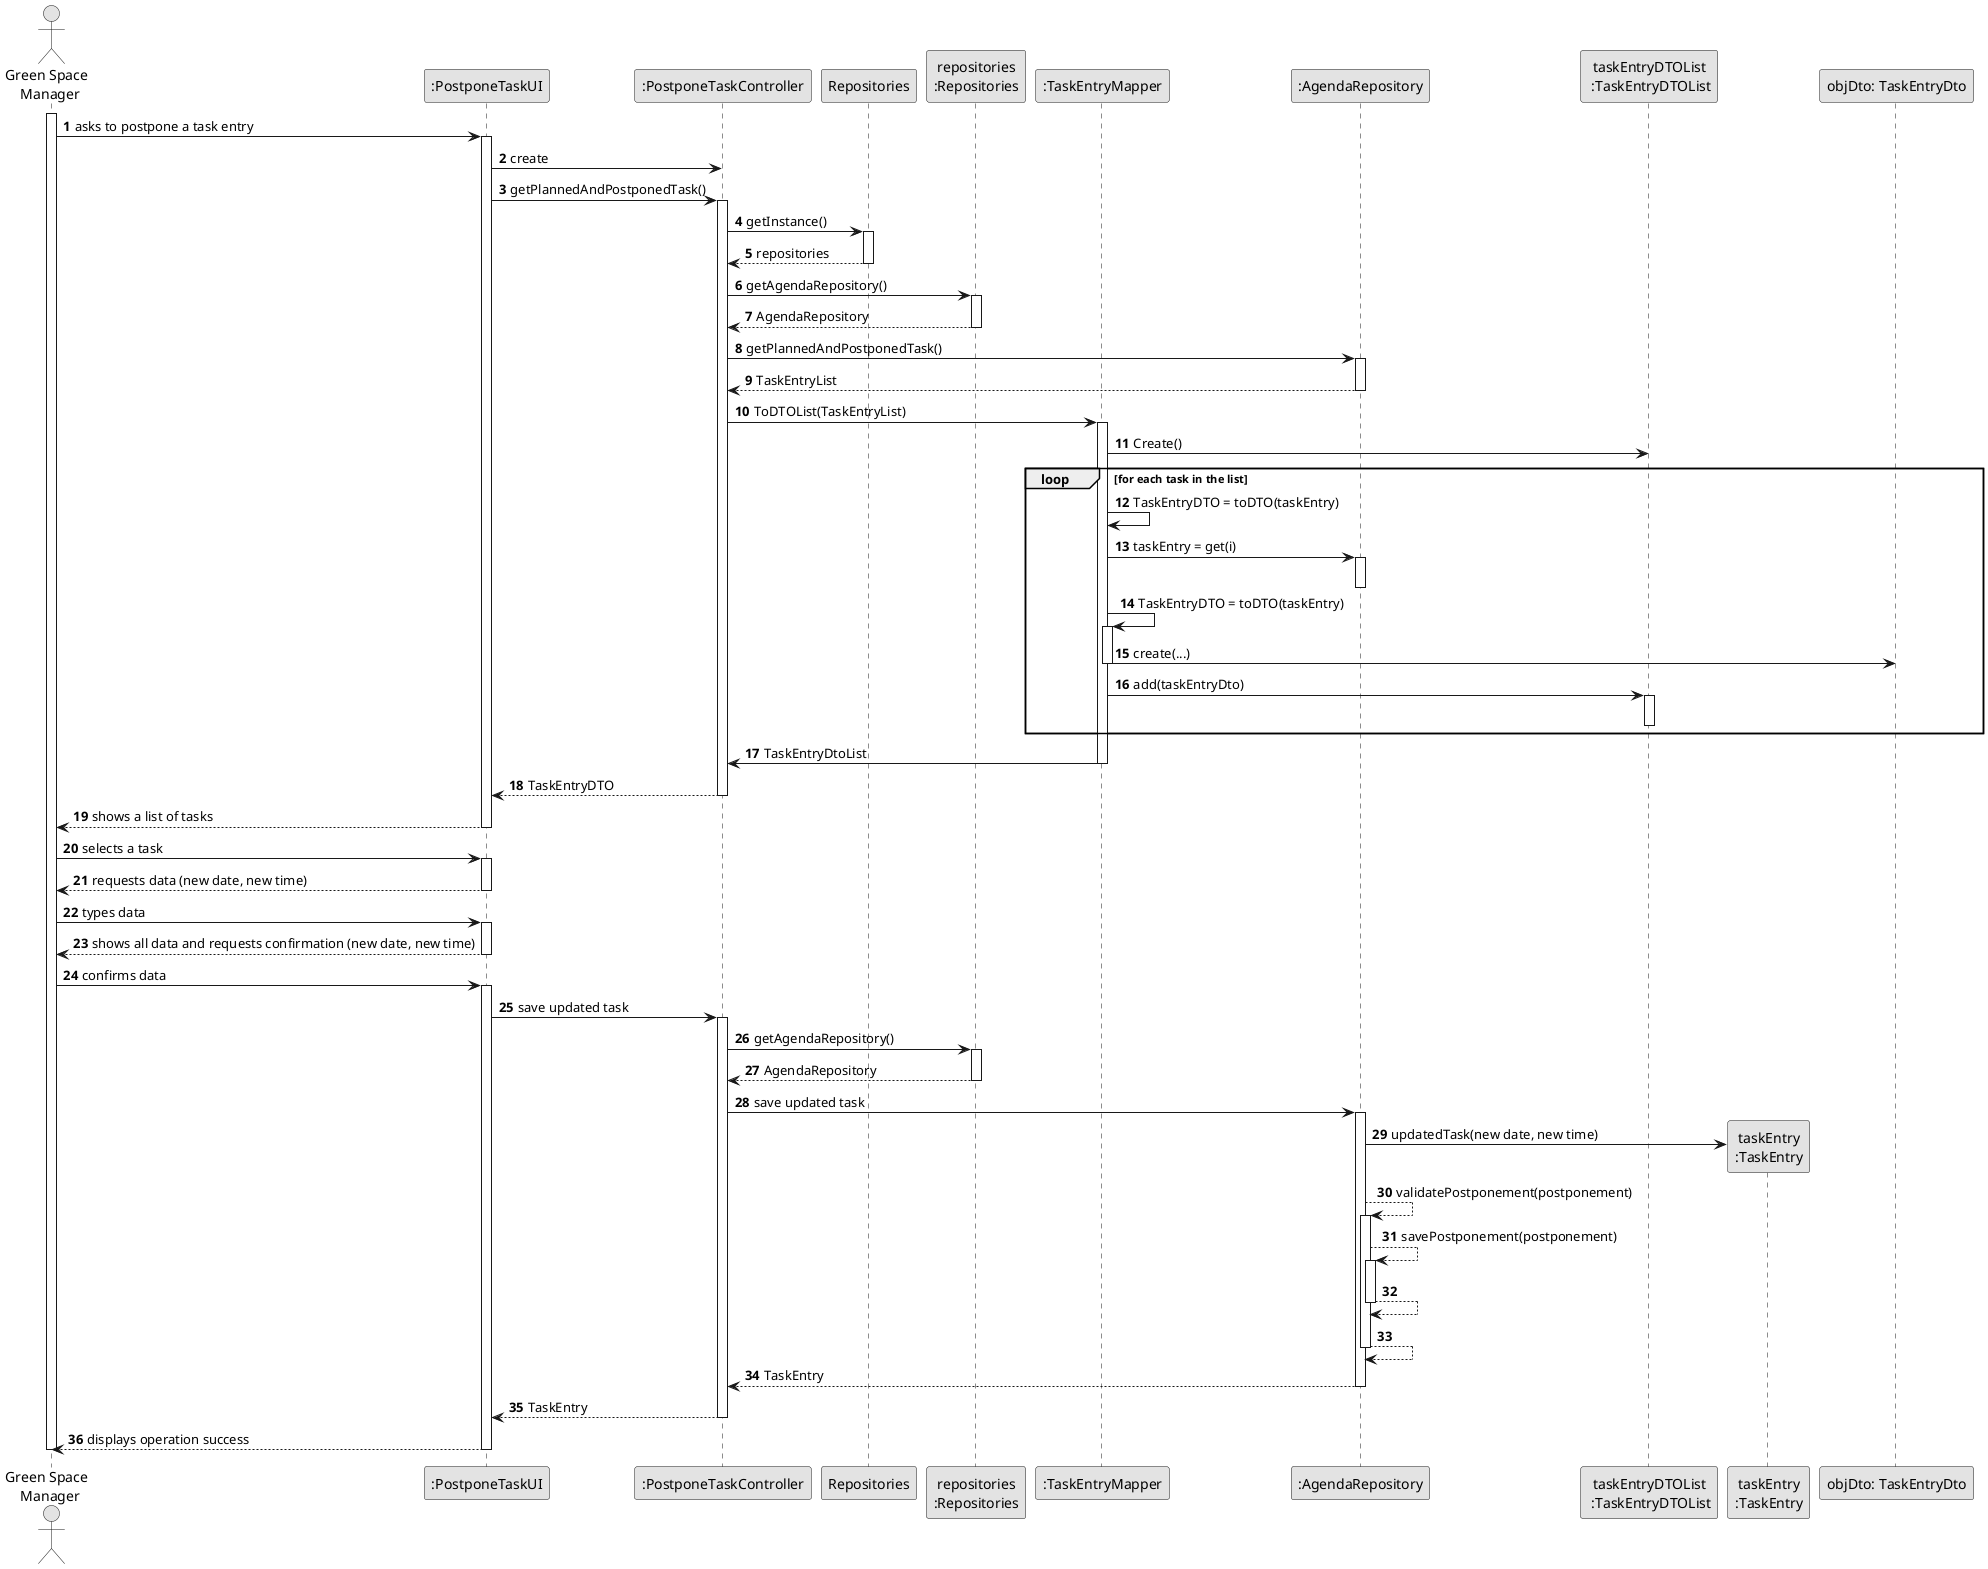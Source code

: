 @startuml
skinparam monochrome true
skinparam packageStyle rectangle
skinparam shadowing false

autonumber

'hide footbox
actor "Green Space \n Manager" as ADM
participant ":PostponeTaskUI" as UI
participant ":PostponeTaskController" as CTRL
participant "Repositories" as RepositorySingleton
participant "repositories\n:Repositories" as PLAT
participant ":TaskEntryMapper" as MAP
participant ":AgendaRepository" as URG
participant "taskEntryDTOList\n :TaskEntryDTOList" as DTO

participant "taskEntry\n:TaskEntry" as TASK
participant "objDto: TaskEntryDto" as GDTO


activate ADM

    ADM -> UI : asks to postpone a task entry
    activate UI
        UI -> CTRL : create
        UI -> CTRL : getPlannedAndPostponedTask()
        activate CTRL

            CTRL -> RepositorySingleton : getInstance()
            activate RepositorySingleton

                RepositorySingleton --> CTRL : repositories
            deactivate RepositorySingleton

            CTRL -> PLAT : getAgendaRepository()
            activate PLAT

                PLAT --> CTRL : AgendaRepository
            deactivate PLAT

            CTRL -> URG : getPlannedAndPostponedTask()
            activate URG

                URG --> CTRL : TaskEntryList
            deactivate URG

            CTRL -> MAP : ToDTOList(TaskEntryList)
            activate MAP
                MAP -> DTO: Create()
                loop for each task in the list
                    MAP -> MAP: TaskEntryDTO = toDTO(taskEntry)
                MAP -> URG: taskEntry = get(i)
                activate URG
                deactivate URG
                MAP -> MAP: TaskEntryDTO = toDTO(taskEntry)
                activate MAP
                MAP -> GDTO: create(...)
                deactivate MAP
                MAP -> DTO: add(taskEntryDto)

                activate DTO
                deactivate DTO
                end
                MAP -> CTRL: TaskEntryDtoList
            deactivate MAP

            CTRL --> UI : TaskEntryDTO
        deactivate CTRL

        UI --> ADM : shows a list of tasks
    deactivate UI
ADM -> UI : selects a task
    activate UI

        UI --> ADM : requests data (new date, new time)
    deactivate UI

    ADM -> UI : types data
    activate UI

        UI --> ADM : shows all data and requests confirmation (new date, new time)
    deactivate UI

    ADM -> UI : confirms data
    activate UI
     UI -> CTRL : save updated task
            activate CTRL

                CTRL -> PLAT : getAgendaRepository()
                activate PLAT

                    PLAT --> CTRL : AgendaRepository
                deactivate PLAT

                CTRL -> URG : save updated task

                activate URG

                           URG -> TASK** : updatedTask(new date, new time)
                           URG --> URG : validatePostponement(postponement)
                           activate URG
                           URG --> URG : savePostponement(postponement)
                           activate URG
                           URG --> URG
                           deactivate URG
                           URG --> URG
                           deactivate URG
                           URG --> CTRL : TaskEntry
                           deactivate URG
        CTRL --> UI : TaskEntry
            deactivate CTRL

                UI --> ADM : displays operation success
            deactivate UI
        deactivate ADM

@enduml